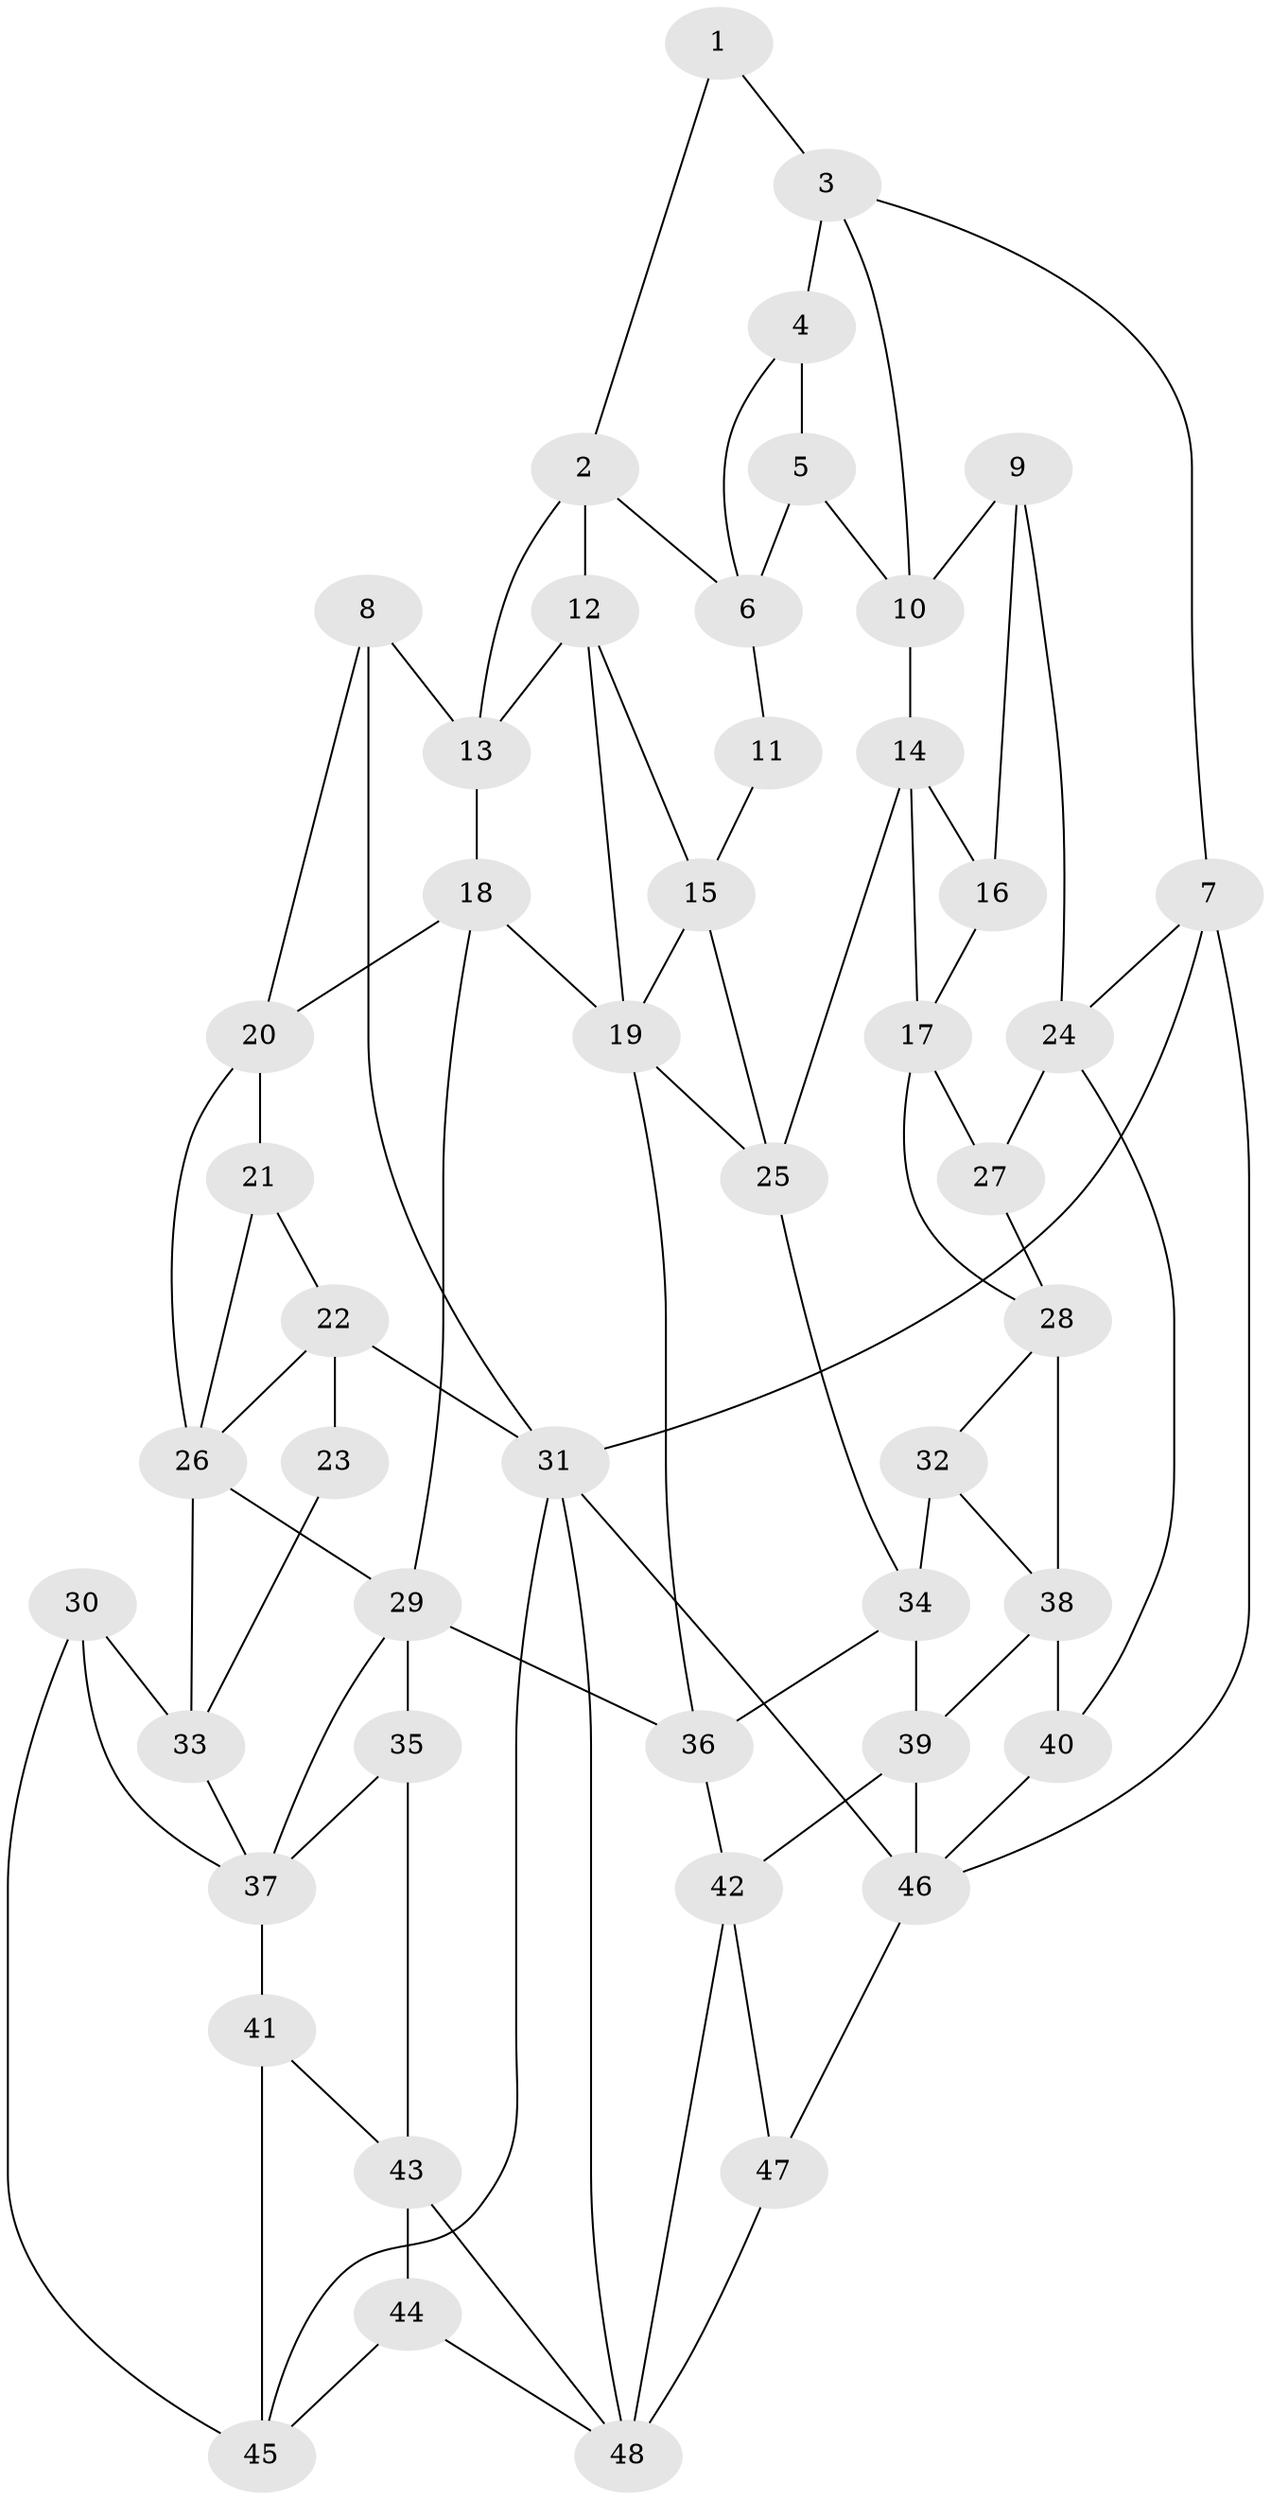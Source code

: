 // original degree distribution, {4: 0.24166666666666667, 5: 0.5166666666666667, 3: 0.016666666666666666, 6: 0.225}
// Generated by graph-tools (version 1.1) at 2025/38/03/04/25 23:38:32]
// undirected, 48 vertices, 90 edges
graph export_dot {
  node [color=gray90,style=filled];
  1;
  2;
  3;
  4;
  5;
  6;
  7;
  8;
  9;
  10;
  11;
  12;
  13;
  14;
  15;
  16;
  17;
  18;
  19;
  20;
  21;
  22;
  23;
  24;
  25;
  26;
  27;
  28;
  29;
  30;
  31;
  32;
  33;
  34;
  35;
  36;
  37;
  38;
  39;
  40;
  41;
  42;
  43;
  44;
  45;
  46;
  47;
  48;
  1 -- 2 [weight=1.0];
  1 -- 3 [weight=1.0];
  2 -- 6 [weight=1.0];
  2 -- 12 [weight=1.0];
  2 -- 13 [weight=1.0];
  3 -- 4 [weight=1.0];
  3 -- 7 [weight=1.0];
  3 -- 10 [weight=1.0];
  4 -- 5 [weight=1.0];
  4 -- 6 [weight=1.0];
  5 -- 6 [weight=1.0];
  5 -- 10 [weight=1.0];
  6 -- 11 [weight=1.0];
  7 -- 24 [weight=1.0];
  7 -- 31 [weight=1.0];
  7 -- 46 [weight=1.0];
  8 -- 13 [weight=1.0];
  8 -- 20 [weight=1.0];
  8 -- 31 [weight=1.0];
  9 -- 10 [weight=1.0];
  9 -- 16 [weight=2.0];
  9 -- 24 [weight=1.0];
  10 -- 14 [weight=1.0];
  11 -- 15 [weight=2.0];
  12 -- 13 [weight=1.0];
  12 -- 15 [weight=1.0];
  12 -- 19 [weight=1.0];
  13 -- 18 [weight=1.0];
  14 -- 16 [weight=1.0];
  14 -- 17 [weight=1.0];
  14 -- 25 [weight=1.0];
  15 -- 19 [weight=1.0];
  15 -- 25 [weight=2.0];
  16 -- 17 [weight=1.0];
  17 -- 27 [weight=1.0];
  17 -- 28 [weight=1.0];
  18 -- 19 [weight=1.0];
  18 -- 20 [weight=1.0];
  18 -- 29 [weight=1.0];
  19 -- 25 [weight=1.0];
  19 -- 36 [weight=1.0];
  20 -- 21 [weight=2.0];
  20 -- 26 [weight=1.0];
  21 -- 22 [weight=1.0];
  21 -- 26 [weight=1.0];
  22 -- 23 [weight=2.0];
  22 -- 26 [weight=1.0];
  22 -- 31 [weight=1.0];
  23 -- 33 [weight=1.0];
  24 -- 27 [weight=1.0];
  24 -- 40 [weight=1.0];
  25 -- 34 [weight=1.0];
  26 -- 29 [weight=1.0];
  26 -- 33 [weight=1.0];
  27 -- 28 [weight=1.0];
  28 -- 32 [weight=1.0];
  28 -- 38 [weight=1.0];
  29 -- 35 [weight=1.0];
  29 -- 36 [weight=1.0];
  29 -- 37 [weight=1.0];
  30 -- 33 [weight=1.0];
  30 -- 37 [weight=1.0];
  30 -- 45 [weight=1.0];
  31 -- 45 [weight=1.0];
  31 -- 46 [weight=1.0];
  31 -- 48 [weight=1.0];
  32 -- 34 [weight=2.0];
  32 -- 38 [weight=1.0];
  33 -- 37 [weight=1.0];
  34 -- 36 [weight=1.0];
  34 -- 39 [weight=1.0];
  35 -- 37 [weight=1.0];
  35 -- 43 [weight=1.0];
  36 -- 42 [weight=1.0];
  37 -- 41 [weight=2.0];
  38 -- 39 [weight=1.0];
  38 -- 40 [weight=2.0];
  39 -- 42 [weight=1.0];
  39 -- 46 [weight=1.0];
  40 -- 46 [weight=1.0];
  41 -- 43 [weight=1.0];
  41 -- 45 [weight=1.0];
  42 -- 47 [weight=1.0];
  42 -- 48 [weight=1.0];
  43 -- 44 [weight=1.0];
  43 -- 48 [weight=1.0];
  44 -- 45 [weight=1.0];
  44 -- 48 [weight=1.0];
  46 -- 47 [weight=1.0];
  47 -- 48 [weight=2.0];
}
